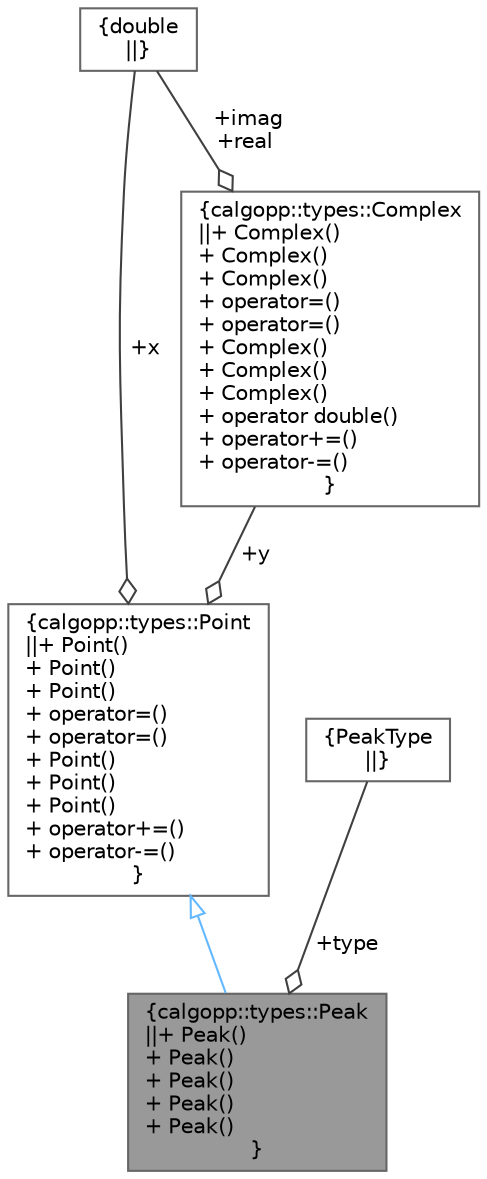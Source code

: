digraph "calgopp::types::Peak"
{
 // LATEX_PDF_SIZE
  bgcolor="transparent";
  edge [fontname=Helvetica,fontsize=10,labelfontname=Helvetica,labelfontsize=10];
  node [fontname=Helvetica,fontsize=10,shape=box,height=0.2,width=0.4];
  Node1 [label="{calgopp::types::Peak\n||+ Peak()\l+ Peak()\l+ Peak()\l+ Peak()\l+ Peak()\l}",height=0.2,width=0.4,color="gray40", fillcolor="grey60", style="filled", fontcolor="black",tooltip=" "];
  Node2 -> Node1 [dir="back",color="steelblue1",style="solid",arrowtail="onormal"];
  Node2 [label="{calgopp::types::Point\n||+ Point()\l+ Point()\l+ Point()\l+ operator=()\l+ operator=()\l+ Point()\l+ Point()\l+ Point()\l+ operator+=()\l+ operator-=()\l}",height=0.2,width=0.4,color="gray40", fillcolor="white", style="filled",URL="$structcalgopp_1_1types_1_1Point.html",tooltip=" "];
  Node3 -> Node2 [color="grey25",style="solid",label=" +x" ,arrowhead="odiamond"];
  Node3 [label="{double\n||}",height=0.2,width=0.4,color="gray40", fillcolor="white", style="filled",tooltip=" "];
  Node4 -> Node2 [color="grey25",style="solid",label=" +y" ,arrowhead="odiamond"];
  Node4 [label="{calgopp::types::Complex\n||+ Complex()\l+ Complex()\l+ Complex()\l+ operator=()\l+ operator=()\l+ Complex()\l+ Complex()\l+ Complex()\l+ operator double()\l+ operator+=()\l+ operator-=()\l}",height=0.2,width=0.4,color="gray40", fillcolor="white", style="filled",URL="$structcalgopp_1_1types_1_1Complex.html",tooltip=" "];
  Node3 -> Node4 [color="grey25",style="solid",label=" +imag\n+real" ,arrowhead="odiamond"];
  Node5 -> Node1 [color="grey25",style="solid",label=" +type" ,arrowhead="odiamond"];
  Node5 [label="{PeakType\n||}",height=0.2,width=0.4,color="gray40", fillcolor="white", style="filled",tooltip=" "];
}
